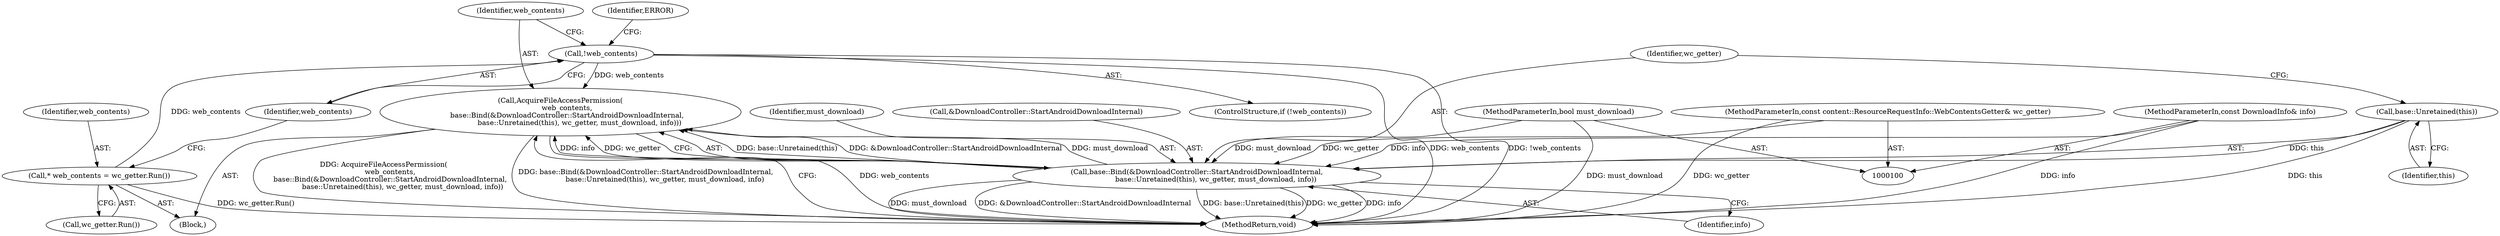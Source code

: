digraph "1_Chrome_5fc08cfb098acce49344d2e89cc27c915903f81c_3@pointer" {
"1000122" [label="(Call,AcquireFileAccessPermission(\n      web_contents,\n      base::Bind(&DownloadController::StartAndroidDownloadInternal,\n                 base::Unretained(this), wc_getter, must_download, info)))"];
"1000112" [label="(Call,!web_contents)"];
"1000108" [label="(Call,* web_contents = wc_getter.Run())"];
"1000124" [label="(Call,base::Bind(&DownloadController::StartAndroidDownloadInternal,\n                 base::Unretained(this), wc_getter, must_download, info))"];
"1000127" [label="(Call,base::Unretained(this))"];
"1000101" [label="(MethodParameterIn,const content::ResourceRequestInfo::WebContentsGetter& wc_getter)"];
"1000102" [label="(MethodParameterIn,bool must_download)"];
"1000103" [label="(MethodParameterIn,const DownloadInfo& info)"];
"1000128" [label="(Identifier,this)"];
"1000122" [label="(Call,AcquireFileAccessPermission(\n      web_contents,\n      base::Bind(&DownloadController::StartAndroidDownloadInternal,\n                 base::Unretained(this), wc_getter, must_download, info)))"];
"1000130" [label="(Identifier,must_download)"];
"1000104" [label="(Block,)"];
"1000111" [label="(ControlStructure,if (!web_contents))"];
"1000117" [label="(Identifier,ERROR)"];
"1000109" [label="(Identifier,web_contents)"];
"1000110" [label="(Call,wc_getter.Run())"];
"1000113" [label="(Identifier,web_contents)"];
"1000101" [label="(MethodParameterIn,const content::ResourceRequestInfo::WebContentsGetter& wc_getter)"];
"1000108" [label="(Call,* web_contents = wc_getter.Run())"];
"1000124" [label="(Call,base::Bind(&DownloadController::StartAndroidDownloadInternal,\n                 base::Unretained(this), wc_getter, must_download, info))"];
"1000129" [label="(Identifier,wc_getter)"];
"1000131" [label="(Identifier,info)"];
"1000125" [label="(Call,&DownloadController::StartAndroidDownloadInternal)"];
"1000127" [label="(Call,base::Unretained(this))"];
"1000112" [label="(Call,!web_contents)"];
"1000103" [label="(MethodParameterIn,const DownloadInfo& info)"];
"1000102" [label="(MethodParameterIn,bool must_download)"];
"1000132" [label="(MethodReturn,void)"];
"1000123" [label="(Identifier,web_contents)"];
"1000122" -> "1000104"  [label="AST: "];
"1000122" -> "1000124"  [label="CFG: "];
"1000123" -> "1000122"  [label="AST: "];
"1000124" -> "1000122"  [label="AST: "];
"1000132" -> "1000122"  [label="CFG: "];
"1000122" -> "1000132"  [label="DDG: web_contents"];
"1000122" -> "1000132"  [label="DDG: AcquireFileAccessPermission(\n      web_contents,\n      base::Bind(&DownloadController::StartAndroidDownloadInternal,\n                 base::Unretained(this), wc_getter, must_download, info))"];
"1000122" -> "1000132"  [label="DDG: base::Bind(&DownloadController::StartAndroidDownloadInternal,\n                 base::Unretained(this), wc_getter, must_download, info)"];
"1000112" -> "1000122"  [label="DDG: web_contents"];
"1000124" -> "1000122"  [label="DDG: base::Unretained(this)"];
"1000124" -> "1000122"  [label="DDG: &DownloadController::StartAndroidDownloadInternal"];
"1000124" -> "1000122"  [label="DDG: must_download"];
"1000124" -> "1000122"  [label="DDG: info"];
"1000124" -> "1000122"  [label="DDG: wc_getter"];
"1000112" -> "1000111"  [label="AST: "];
"1000112" -> "1000113"  [label="CFG: "];
"1000113" -> "1000112"  [label="AST: "];
"1000117" -> "1000112"  [label="CFG: "];
"1000123" -> "1000112"  [label="CFG: "];
"1000112" -> "1000132"  [label="DDG: !web_contents"];
"1000112" -> "1000132"  [label="DDG: web_contents"];
"1000108" -> "1000112"  [label="DDG: web_contents"];
"1000108" -> "1000104"  [label="AST: "];
"1000108" -> "1000110"  [label="CFG: "];
"1000109" -> "1000108"  [label="AST: "];
"1000110" -> "1000108"  [label="AST: "];
"1000113" -> "1000108"  [label="CFG: "];
"1000108" -> "1000132"  [label="DDG: wc_getter.Run()"];
"1000124" -> "1000131"  [label="CFG: "];
"1000125" -> "1000124"  [label="AST: "];
"1000127" -> "1000124"  [label="AST: "];
"1000129" -> "1000124"  [label="AST: "];
"1000130" -> "1000124"  [label="AST: "];
"1000131" -> "1000124"  [label="AST: "];
"1000124" -> "1000132"  [label="DDG: must_download"];
"1000124" -> "1000132"  [label="DDG: &DownloadController::StartAndroidDownloadInternal"];
"1000124" -> "1000132"  [label="DDG: base::Unretained(this)"];
"1000124" -> "1000132"  [label="DDG: wc_getter"];
"1000124" -> "1000132"  [label="DDG: info"];
"1000127" -> "1000124"  [label="DDG: this"];
"1000101" -> "1000124"  [label="DDG: wc_getter"];
"1000102" -> "1000124"  [label="DDG: must_download"];
"1000103" -> "1000124"  [label="DDG: info"];
"1000127" -> "1000128"  [label="CFG: "];
"1000128" -> "1000127"  [label="AST: "];
"1000129" -> "1000127"  [label="CFG: "];
"1000127" -> "1000132"  [label="DDG: this"];
"1000101" -> "1000100"  [label="AST: "];
"1000101" -> "1000132"  [label="DDG: wc_getter"];
"1000102" -> "1000100"  [label="AST: "];
"1000102" -> "1000132"  [label="DDG: must_download"];
"1000103" -> "1000100"  [label="AST: "];
"1000103" -> "1000132"  [label="DDG: info"];
}
